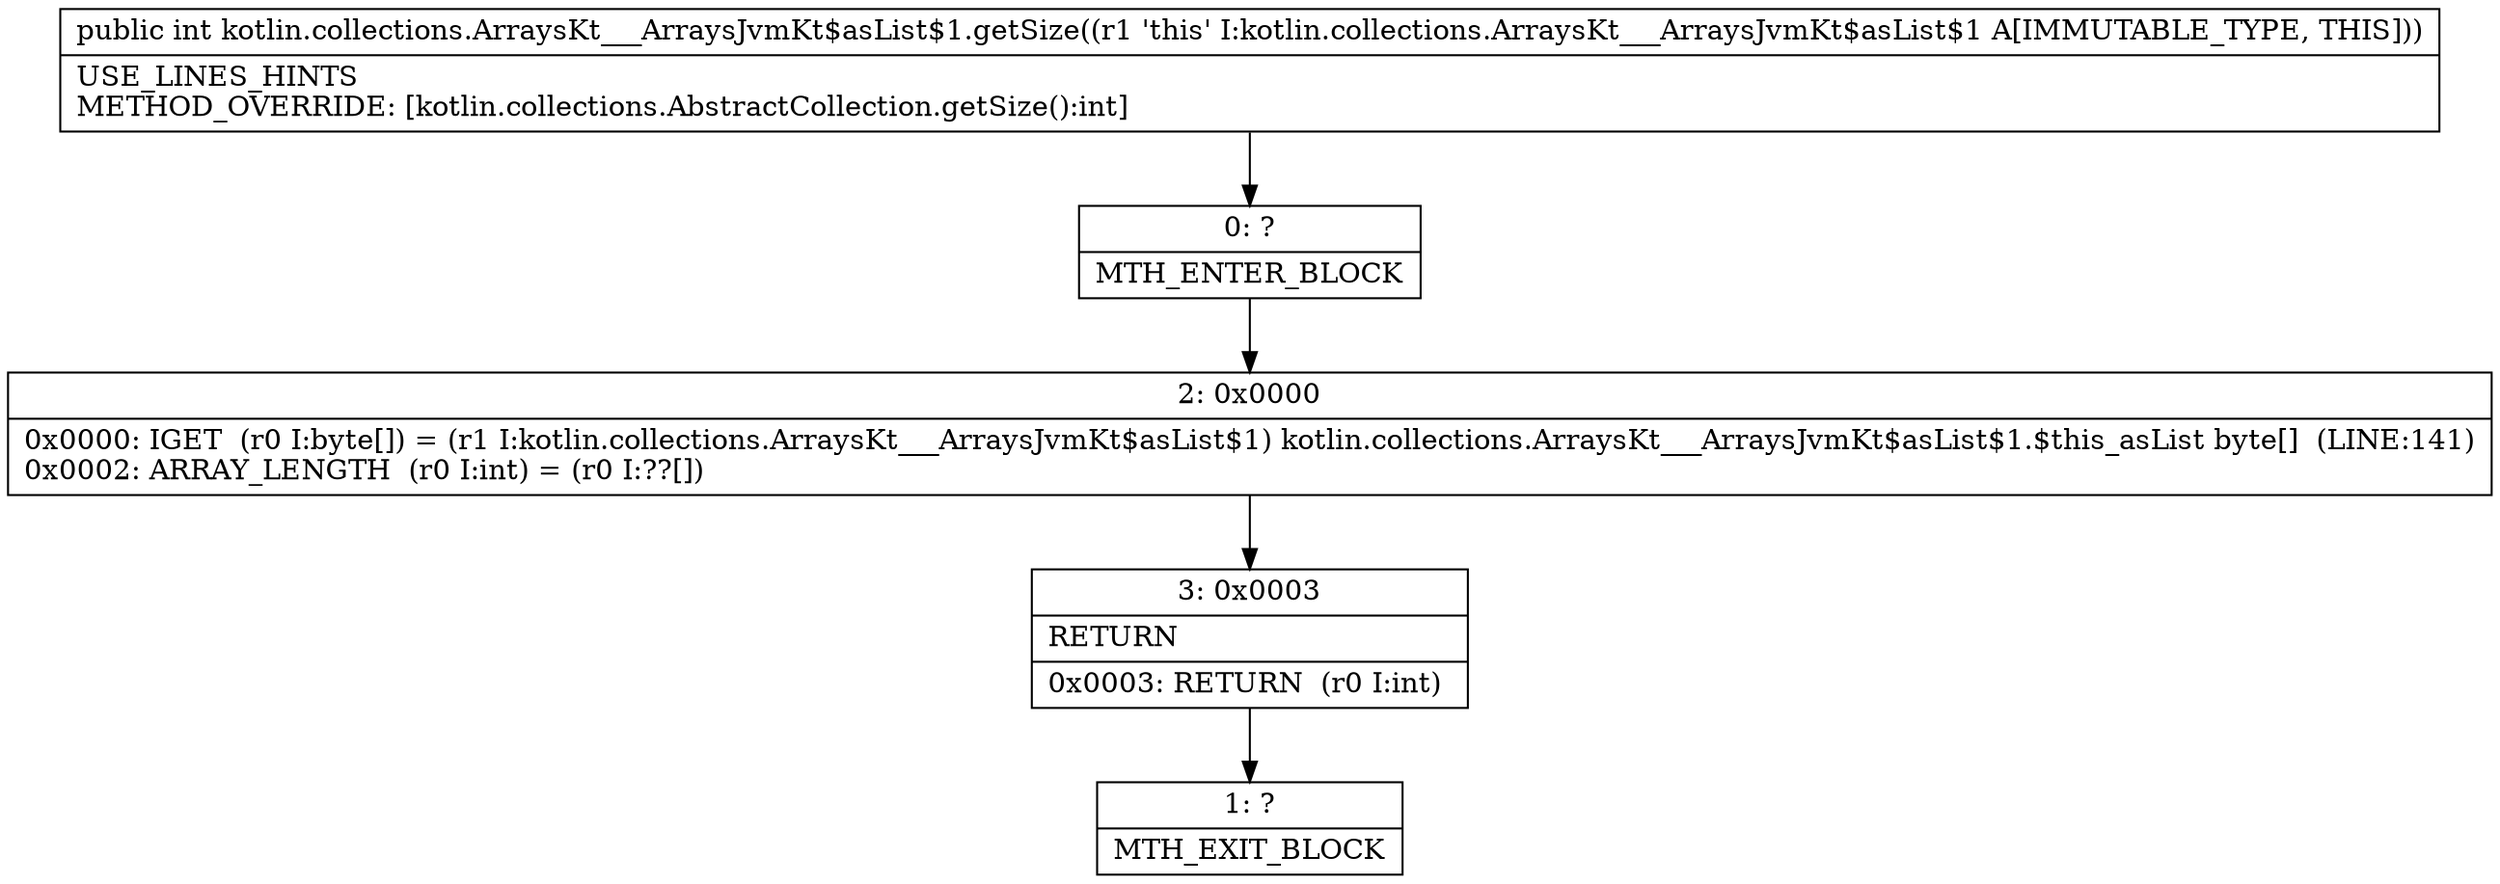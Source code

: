 digraph "CFG forkotlin.collections.ArraysKt___ArraysJvmKt$asList$1.getSize()I" {
Node_0 [shape=record,label="{0\:\ ?|MTH_ENTER_BLOCK\l}"];
Node_2 [shape=record,label="{2\:\ 0x0000|0x0000: IGET  (r0 I:byte[]) = (r1 I:kotlin.collections.ArraysKt___ArraysJvmKt$asList$1) kotlin.collections.ArraysKt___ArraysJvmKt$asList$1.$this_asList byte[]  (LINE:141)\l0x0002: ARRAY_LENGTH  (r0 I:int) = (r0 I:??[]) \l}"];
Node_3 [shape=record,label="{3\:\ 0x0003|RETURN\l|0x0003: RETURN  (r0 I:int) \l}"];
Node_1 [shape=record,label="{1\:\ ?|MTH_EXIT_BLOCK\l}"];
MethodNode[shape=record,label="{public int kotlin.collections.ArraysKt___ArraysJvmKt$asList$1.getSize((r1 'this' I:kotlin.collections.ArraysKt___ArraysJvmKt$asList$1 A[IMMUTABLE_TYPE, THIS]))  | USE_LINES_HINTS\lMETHOD_OVERRIDE: [kotlin.collections.AbstractCollection.getSize():int]\l}"];
MethodNode -> Node_0;Node_0 -> Node_2;
Node_2 -> Node_3;
Node_3 -> Node_1;
}

